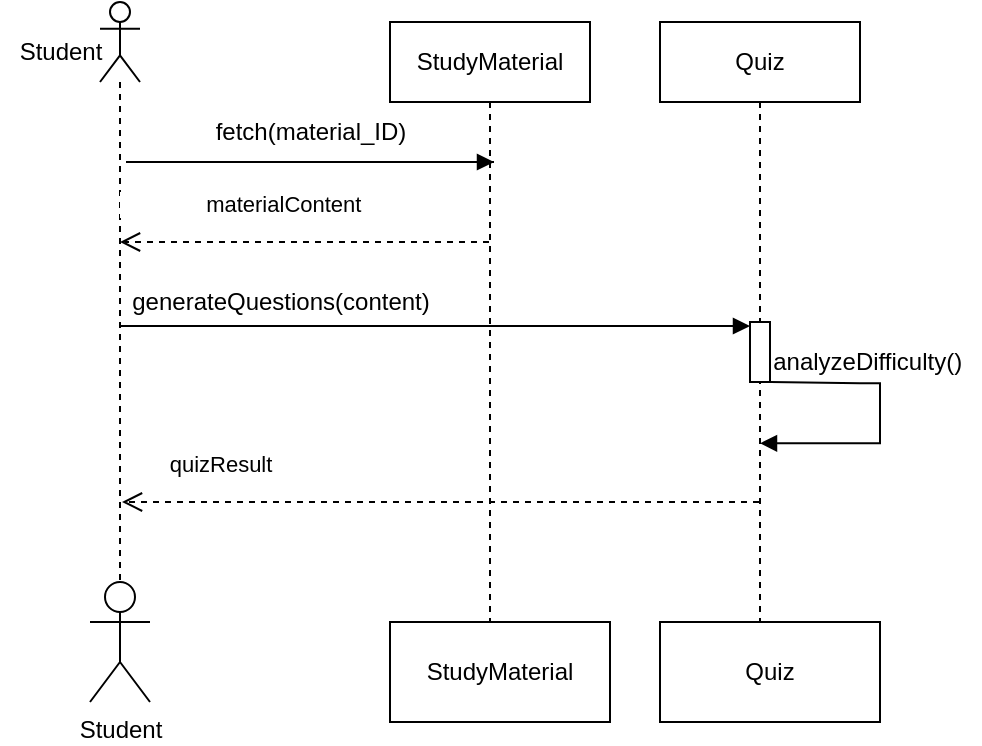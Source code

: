 <mxfile version="26.2.14">
  <diagram name="Page-1" id="2YBvvXClWsGukQMizWep">
    <mxGraphModel dx="949" dy="441" grid="1" gridSize="10" guides="1" tooltips="1" connect="1" arrows="1" fold="1" page="1" pageScale="1" pageWidth="850" pageHeight="1100" math="0" shadow="0">
      <root>
        <mxCell id="0" />
        <mxCell id="1" parent="0" />
        <mxCell id="MCE7v7ky_trHd-OW-O41-12" value="Quiz" style="shape=umlLifeline;perimeter=lifelinePerimeter;whiteSpace=wrap;html=1;container=0;dropTarget=0;collapsible=0;recursiveResize=0;outlineConnect=0;portConstraint=eastwest;newEdgeStyle={&quot;edgeStyle&quot;:&quot;elbowEdgeStyle&quot;,&quot;elbow&quot;:&quot;vertical&quot;,&quot;curved&quot;:0,&quot;rounded&quot;:0};" vertex="1" parent="1">
          <mxGeometry x="370" y="50" width="100" height="300" as="geometry" />
        </mxCell>
        <mxCell id="MCE7v7ky_trHd-OW-O41-13" value="" style="html=1;points=[[0,0,0,0,5],[0,1,0,0,-5],[1,0,0,0,5],[1,1,0,0,-5]];perimeter=orthogonalPerimeter;outlineConnect=0;targetShapes=umlLifeline;portConstraint=eastwest;newEdgeStyle={&quot;curved&quot;:0,&quot;rounded&quot;:0};" vertex="1" parent="MCE7v7ky_trHd-OW-O41-12">
          <mxGeometry x="45" y="150" width="10" height="30" as="geometry" />
        </mxCell>
        <mxCell id="MCE7v7ky_trHd-OW-O41-14" value="quizResult" style="html=1;verticalAlign=bottom;endArrow=open;dashed=1;endSize=8;edgeStyle=elbowEdgeStyle;elbow=vertical;curved=0;rounded=0;" edge="1" parent="1" source="MCE7v7ky_trHd-OW-O41-12">
          <mxGeometry x="0.697" y="-10" relative="1" as="geometry">
            <mxPoint x="101" y="290" as="targetPoint" />
            <Array as="points">
              <mxPoint x="196" y="290" />
            </Array>
            <mxPoint x="271" y="290" as="sourcePoint" />
            <mxPoint as="offset" />
          </mxGeometry>
        </mxCell>
        <mxCell id="MCE7v7ky_trHd-OW-O41-15" value="&amp;nbsp; &amp;nbsp; &amp;nbsp; &amp;nbsp; &amp;nbsp; &amp;nbsp; &amp;nbsp; &amp;nbsp; &amp;nbsp;" style="html=1;verticalAlign=bottom;endArrow=block;edgeStyle=elbowEdgeStyle;elbow=vertical;curved=0;rounded=0;" edge="1" parent="1">
          <mxGeometry relative="1" as="geometry">
            <mxPoint x="287" y="120" as="sourcePoint" />
            <Array as="points">
              <mxPoint x="103" y="120" />
            </Array>
            <mxPoint x="287" y="120" as="targetPoint" />
          </mxGeometry>
        </mxCell>
        <mxCell id="MCE7v7ky_trHd-OW-O41-16" value="" style="shape=umlLifeline;perimeter=lifelinePerimeter;whiteSpace=wrap;html=1;container=1;dropTarget=0;collapsible=0;recursiveResize=0;outlineConnect=0;portConstraint=eastwest;newEdgeStyle={&quot;curved&quot;:0,&quot;rounded&quot;:0};participant=umlActor;" vertex="1" parent="1">
          <mxGeometry x="90" y="40" width="20" height="300" as="geometry" />
        </mxCell>
        <mxCell id="MCE7v7ky_trHd-OW-O41-17" value="fetch(material_ID)" style="text;html=1;align=center;verticalAlign=middle;resizable=0;points=[];autosize=1;strokeColor=none;fillColor=none;" vertex="1" parent="1">
          <mxGeometry x="135" y="90" width="120" height="30" as="geometry" />
        </mxCell>
        <mxCell id="MCE7v7ky_trHd-OW-O41-18" value="" style="html=1;verticalAlign=bottom;endArrow=block;curved=0;rounded=0;exitX=1.029;exitY=0.734;exitDx=0;exitDy=0;exitPerimeter=0;" edge="1" parent="1">
          <mxGeometry width="80" relative="1" as="geometry">
            <mxPoint x="425.29" y="230.0" as="sourcePoint" />
            <mxPoint x="420" y="260.64" as="targetPoint" />
            <Array as="points">
              <mxPoint x="470" y="230.64" />
              <mxPoint x="480" y="230.64" />
              <mxPoint x="480" y="260.64" />
            </Array>
          </mxGeometry>
        </mxCell>
        <mxCell id="MCE7v7ky_trHd-OW-O41-19" value="&amp;nbsp; &amp;nbsp; &amp;nbsp; &amp;nbsp; &amp;nbsp; &amp;nbsp; &amp;nbsp; analyzeDifficulty()" style="text;html=1;align=center;verticalAlign=middle;resizable=0;points=[];autosize=1;strokeColor=none;fillColor=none;" vertex="1" parent="1">
          <mxGeometry x="370" y="205" width="160" height="30" as="geometry" />
        </mxCell>
        <mxCell id="MCE7v7ky_trHd-OW-O41-20" value="Quiz" style="html=1;whiteSpace=wrap;" vertex="1" parent="1">
          <mxGeometry x="370" y="350" width="110" height="50" as="geometry" />
        </mxCell>
        <mxCell id="MCE7v7ky_trHd-OW-O41-21" value="Student" style="shape=umlActor;verticalLabelPosition=bottom;verticalAlign=top;html=1;" vertex="1" parent="1">
          <mxGeometry x="85" y="330" width="30" height="60" as="geometry" />
        </mxCell>
        <mxCell id="MCE7v7ky_trHd-OW-O41-22" value="Student" style="text;html=1;align=center;verticalAlign=middle;resizable=0;points=[];autosize=1;strokeColor=none;fillColor=none;" vertex="1" parent="1">
          <mxGeometry x="40" y="50" width="60" height="30" as="geometry" />
        </mxCell>
        <mxCell id="MCE7v7ky_trHd-OW-O41-23" value="StudyMaterial" style="shape=umlLifeline;perimeter=lifelinePerimeter;whiteSpace=wrap;html=1;container=0;dropTarget=0;collapsible=0;recursiveResize=0;outlineConnect=0;portConstraint=eastwest;newEdgeStyle={&quot;edgeStyle&quot;:&quot;elbowEdgeStyle&quot;,&quot;elbow&quot;:&quot;vertical&quot;,&quot;curved&quot;:0,&quot;rounded&quot;:0};" vertex="1" parent="1">
          <mxGeometry x="235" y="50" width="100" height="300" as="geometry" />
        </mxCell>
        <mxCell id="MCE7v7ky_trHd-OW-O41-26" value="StudyMaterial" style="html=1;whiteSpace=wrap;" vertex="1" parent="1">
          <mxGeometry x="235" y="350" width="110" height="50" as="geometry" />
        </mxCell>
        <mxCell id="MCE7v7ky_trHd-OW-O41-36" value="generateQuestions(content)" style="text;html=1;align=center;verticalAlign=middle;resizable=0;points=[];autosize=1;strokeColor=none;fillColor=none;" vertex="1" parent="1">
          <mxGeometry x="95" y="175" width="170" height="30" as="geometry" />
        </mxCell>
        <mxCell id="MCE7v7ky_trHd-OW-O41-37" value="&amp;nbsp; &amp;nbsp; &amp;nbsp; &amp;nbsp; &amp;nbsp; &amp;nbsp; &amp;nbsp; &amp;nbsp; &amp;nbsp;" style="html=1;verticalAlign=bottom;endArrow=block;edgeStyle=elbowEdgeStyle;elbow=vertical;curved=0;rounded=0;" edge="1" parent="1" target="MCE7v7ky_trHd-OW-O41-13">
          <mxGeometry x="-0.903" y="-42" relative="1" as="geometry">
            <mxPoint x="274" y="202" as="sourcePoint" />
            <Array as="points">
              <mxPoint x="100" y="202" />
            </Array>
            <mxPoint x="274" y="202" as="targetPoint" />
            <mxPoint as="offset" />
          </mxGeometry>
        </mxCell>
        <mxCell id="MCE7v7ky_trHd-OW-O41-41" value="&amp;nbsp; &amp;nbsp; &amp;nbsp; &amp;nbsp; &amp;nbsp; &amp;nbsp; &amp;nbsp; materialContent" style="html=1;verticalAlign=bottom;endArrow=open;dashed=1;endSize=8;edgeStyle=elbowEdgeStyle;elbow=vertical;curved=0;rounded=0;" edge="1" parent="1" source="MCE7v7ky_trHd-OW-O41-23" target="MCE7v7ky_trHd-OW-O41-16">
          <mxGeometry x="0.348" y="-10" relative="1" as="geometry">
            <mxPoint x="110" y="160" as="targetPoint" />
            <Array as="points">
              <mxPoint x="205" y="160" />
            </Array>
            <mxPoint x="279" y="160" as="sourcePoint" />
            <mxPoint as="offset" />
          </mxGeometry>
        </mxCell>
      </root>
    </mxGraphModel>
  </diagram>
</mxfile>
